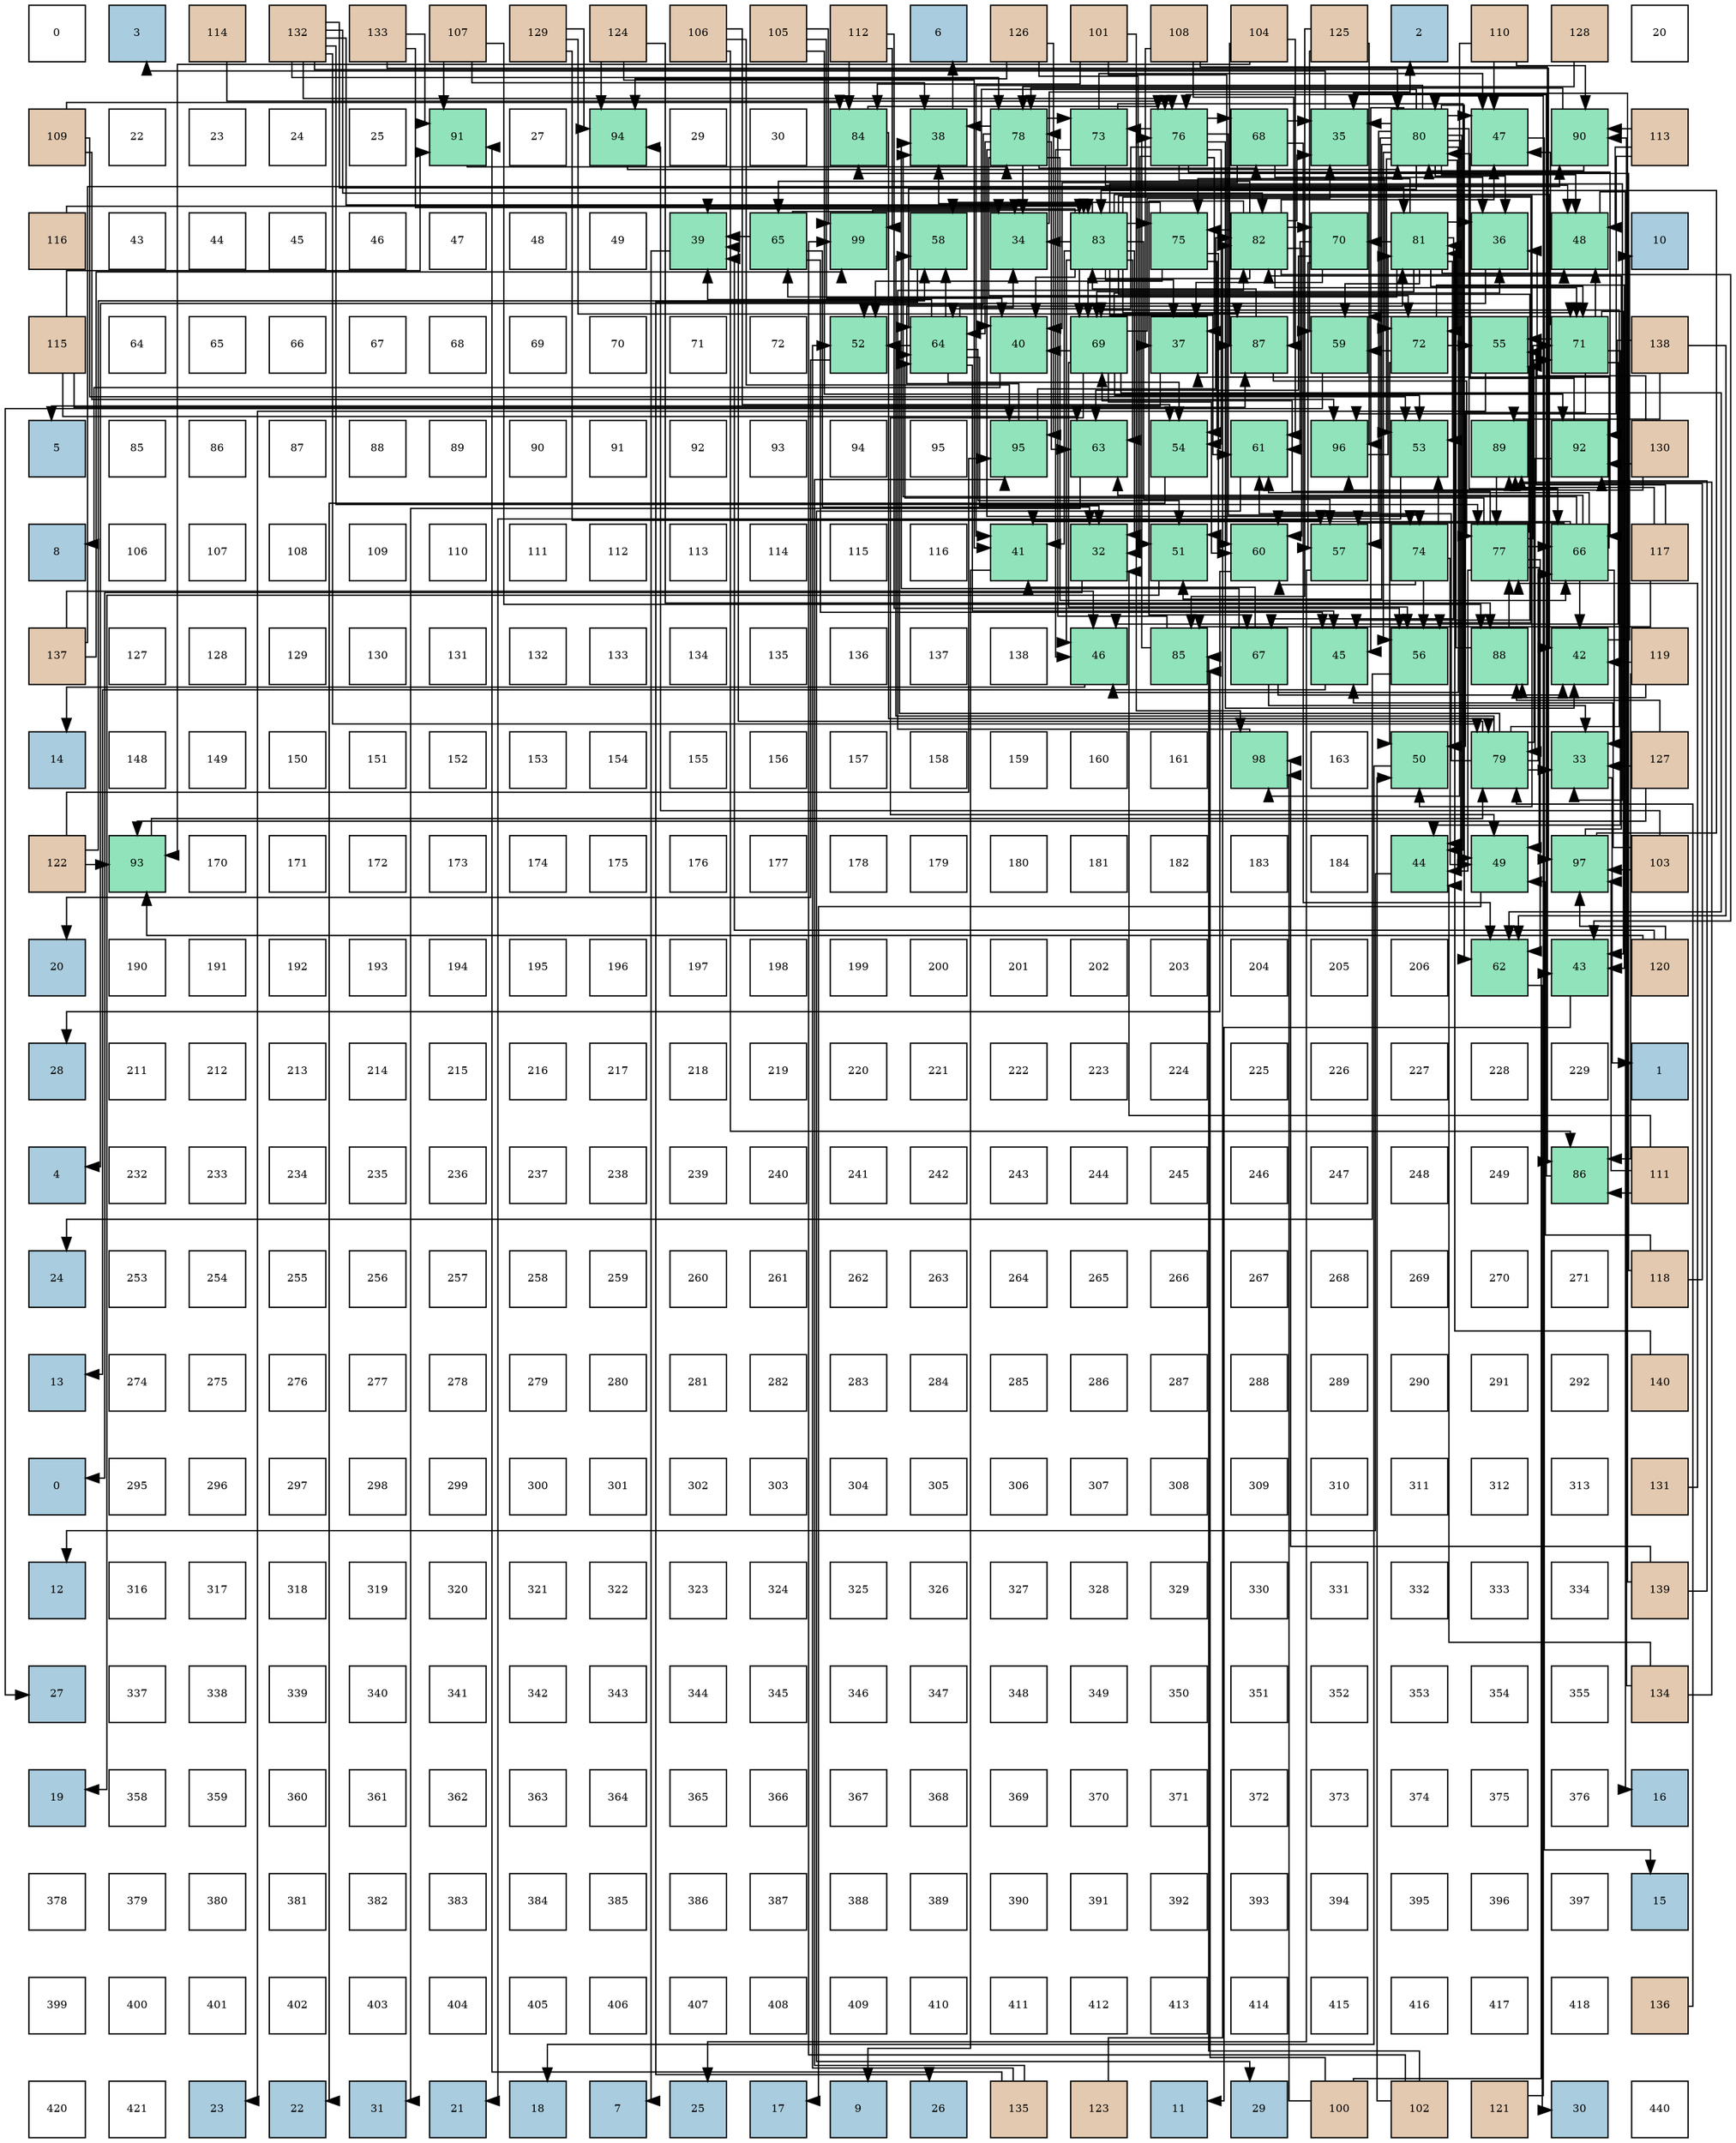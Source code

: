 digraph layout{
 rankdir=TB;
 splines=ortho;
 node [style=filled shape=square fixedsize=true width=0.6];
0[label="0", fontsize=8, fillcolor="#ffffff"];
1[label="3", fontsize=8, fillcolor="#a9ccde"];
2[label="114", fontsize=8, fillcolor="#e3c9af"];
3[label="132", fontsize=8, fillcolor="#e3c9af"];
4[label="133", fontsize=8, fillcolor="#e3c9af"];
5[label="107", fontsize=8, fillcolor="#e3c9af"];
6[label="129", fontsize=8, fillcolor="#e3c9af"];
7[label="124", fontsize=8, fillcolor="#e3c9af"];
8[label="106", fontsize=8, fillcolor="#e3c9af"];
9[label="105", fontsize=8, fillcolor="#e3c9af"];
10[label="112", fontsize=8, fillcolor="#e3c9af"];
11[label="6", fontsize=8, fillcolor="#a9ccde"];
12[label="126", fontsize=8, fillcolor="#e3c9af"];
13[label="101", fontsize=8, fillcolor="#e3c9af"];
14[label="108", fontsize=8, fillcolor="#e3c9af"];
15[label="104", fontsize=8, fillcolor="#e3c9af"];
16[label="125", fontsize=8, fillcolor="#e3c9af"];
17[label="2", fontsize=8, fillcolor="#a9ccde"];
18[label="110", fontsize=8, fillcolor="#e3c9af"];
19[label="128", fontsize=8, fillcolor="#e3c9af"];
20[label="20", fontsize=8, fillcolor="#ffffff"];
21[label="109", fontsize=8, fillcolor="#e3c9af"];
22[label="22", fontsize=8, fillcolor="#ffffff"];
23[label="23", fontsize=8, fillcolor="#ffffff"];
24[label="24", fontsize=8, fillcolor="#ffffff"];
25[label="25", fontsize=8, fillcolor="#ffffff"];
26[label="91", fontsize=8, fillcolor="#91e3bb"];
27[label="27", fontsize=8, fillcolor="#ffffff"];
28[label="94", fontsize=8, fillcolor="#91e3bb"];
29[label="29", fontsize=8, fillcolor="#ffffff"];
30[label="30", fontsize=8, fillcolor="#ffffff"];
31[label="84", fontsize=8, fillcolor="#91e3bb"];
32[label="38", fontsize=8, fillcolor="#91e3bb"];
33[label="78", fontsize=8, fillcolor="#91e3bb"];
34[label="73", fontsize=8, fillcolor="#91e3bb"];
35[label="76", fontsize=8, fillcolor="#91e3bb"];
36[label="68", fontsize=8, fillcolor="#91e3bb"];
37[label="35", fontsize=8, fillcolor="#91e3bb"];
38[label="80", fontsize=8, fillcolor="#91e3bb"];
39[label="47", fontsize=8, fillcolor="#91e3bb"];
40[label="90", fontsize=8, fillcolor="#91e3bb"];
41[label="113", fontsize=8, fillcolor="#e3c9af"];
42[label="116", fontsize=8, fillcolor="#e3c9af"];
43[label="43", fontsize=8, fillcolor="#ffffff"];
44[label="44", fontsize=8, fillcolor="#ffffff"];
45[label="45", fontsize=8, fillcolor="#ffffff"];
46[label="46", fontsize=8, fillcolor="#ffffff"];
47[label="47", fontsize=8, fillcolor="#ffffff"];
48[label="48", fontsize=8, fillcolor="#ffffff"];
49[label="49", fontsize=8, fillcolor="#ffffff"];
50[label="39", fontsize=8, fillcolor="#91e3bb"];
51[label="65", fontsize=8, fillcolor="#91e3bb"];
52[label="99", fontsize=8, fillcolor="#91e3bb"];
53[label="58", fontsize=8, fillcolor="#91e3bb"];
54[label="34", fontsize=8, fillcolor="#91e3bb"];
55[label="83", fontsize=8, fillcolor="#91e3bb"];
56[label="75", fontsize=8, fillcolor="#91e3bb"];
57[label="82", fontsize=8, fillcolor="#91e3bb"];
58[label="70", fontsize=8, fillcolor="#91e3bb"];
59[label="81", fontsize=8, fillcolor="#91e3bb"];
60[label="36", fontsize=8, fillcolor="#91e3bb"];
61[label="48", fontsize=8, fillcolor="#91e3bb"];
62[label="10", fontsize=8, fillcolor="#a9ccde"];
63[label="115", fontsize=8, fillcolor="#e3c9af"];
64[label="64", fontsize=8, fillcolor="#ffffff"];
65[label="65", fontsize=8, fillcolor="#ffffff"];
66[label="66", fontsize=8, fillcolor="#ffffff"];
67[label="67", fontsize=8, fillcolor="#ffffff"];
68[label="68", fontsize=8, fillcolor="#ffffff"];
69[label="69", fontsize=8, fillcolor="#ffffff"];
70[label="70", fontsize=8, fillcolor="#ffffff"];
71[label="71", fontsize=8, fillcolor="#ffffff"];
72[label="72", fontsize=8, fillcolor="#ffffff"];
73[label="52", fontsize=8, fillcolor="#91e3bb"];
74[label="64", fontsize=8, fillcolor="#91e3bb"];
75[label="40", fontsize=8, fillcolor="#91e3bb"];
76[label="69", fontsize=8, fillcolor="#91e3bb"];
77[label="37", fontsize=8, fillcolor="#91e3bb"];
78[label="87", fontsize=8, fillcolor="#91e3bb"];
79[label="59", fontsize=8, fillcolor="#91e3bb"];
80[label="72", fontsize=8, fillcolor="#91e3bb"];
81[label="55", fontsize=8, fillcolor="#91e3bb"];
82[label="71", fontsize=8, fillcolor="#91e3bb"];
83[label="138", fontsize=8, fillcolor="#e3c9af"];
84[label="5", fontsize=8, fillcolor="#a9ccde"];
85[label="85", fontsize=8, fillcolor="#ffffff"];
86[label="86", fontsize=8, fillcolor="#ffffff"];
87[label="87", fontsize=8, fillcolor="#ffffff"];
88[label="88", fontsize=8, fillcolor="#ffffff"];
89[label="89", fontsize=8, fillcolor="#ffffff"];
90[label="90", fontsize=8, fillcolor="#ffffff"];
91[label="91", fontsize=8, fillcolor="#ffffff"];
92[label="92", fontsize=8, fillcolor="#ffffff"];
93[label="93", fontsize=8, fillcolor="#ffffff"];
94[label="94", fontsize=8, fillcolor="#ffffff"];
95[label="95", fontsize=8, fillcolor="#ffffff"];
96[label="95", fontsize=8, fillcolor="#91e3bb"];
97[label="63", fontsize=8, fillcolor="#91e3bb"];
98[label="54", fontsize=8, fillcolor="#91e3bb"];
99[label="61", fontsize=8, fillcolor="#91e3bb"];
100[label="96", fontsize=8, fillcolor="#91e3bb"];
101[label="53", fontsize=8, fillcolor="#91e3bb"];
102[label="89", fontsize=8, fillcolor="#91e3bb"];
103[label="92", fontsize=8, fillcolor="#91e3bb"];
104[label="130", fontsize=8, fillcolor="#e3c9af"];
105[label="8", fontsize=8, fillcolor="#a9ccde"];
106[label="106", fontsize=8, fillcolor="#ffffff"];
107[label="107", fontsize=8, fillcolor="#ffffff"];
108[label="108", fontsize=8, fillcolor="#ffffff"];
109[label="109", fontsize=8, fillcolor="#ffffff"];
110[label="110", fontsize=8, fillcolor="#ffffff"];
111[label="111", fontsize=8, fillcolor="#ffffff"];
112[label="112", fontsize=8, fillcolor="#ffffff"];
113[label="113", fontsize=8, fillcolor="#ffffff"];
114[label="114", fontsize=8, fillcolor="#ffffff"];
115[label="115", fontsize=8, fillcolor="#ffffff"];
116[label="116", fontsize=8, fillcolor="#ffffff"];
117[label="41", fontsize=8, fillcolor="#91e3bb"];
118[label="32", fontsize=8, fillcolor="#91e3bb"];
119[label="51", fontsize=8, fillcolor="#91e3bb"];
120[label="60", fontsize=8, fillcolor="#91e3bb"];
121[label="57", fontsize=8, fillcolor="#91e3bb"];
122[label="74", fontsize=8, fillcolor="#91e3bb"];
123[label="77", fontsize=8, fillcolor="#91e3bb"];
124[label="66", fontsize=8, fillcolor="#91e3bb"];
125[label="117", fontsize=8, fillcolor="#e3c9af"];
126[label="137", fontsize=8, fillcolor="#e3c9af"];
127[label="127", fontsize=8, fillcolor="#ffffff"];
128[label="128", fontsize=8, fillcolor="#ffffff"];
129[label="129", fontsize=8, fillcolor="#ffffff"];
130[label="130", fontsize=8, fillcolor="#ffffff"];
131[label="131", fontsize=8, fillcolor="#ffffff"];
132[label="132", fontsize=8, fillcolor="#ffffff"];
133[label="133", fontsize=8, fillcolor="#ffffff"];
134[label="134", fontsize=8, fillcolor="#ffffff"];
135[label="135", fontsize=8, fillcolor="#ffffff"];
136[label="136", fontsize=8, fillcolor="#ffffff"];
137[label="137", fontsize=8, fillcolor="#ffffff"];
138[label="138", fontsize=8, fillcolor="#ffffff"];
139[label="46", fontsize=8, fillcolor="#91e3bb"];
140[label="85", fontsize=8, fillcolor="#91e3bb"];
141[label="67", fontsize=8, fillcolor="#91e3bb"];
142[label="45", fontsize=8, fillcolor="#91e3bb"];
143[label="56", fontsize=8, fillcolor="#91e3bb"];
144[label="88", fontsize=8, fillcolor="#91e3bb"];
145[label="42", fontsize=8, fillcolor="#91e3bb"];
146[label="119", fontsize=8, fillcolor="#e3c9af"];
147[label="14", fontsize=8, fillcolor="#a9ccde"];
148[label="148", fontsize=8, fillcolor="#ffffff"];
149[label="149", fontsize=8, fillcolor="#ffffff"];
150[label="150", fontsize=8, fillcolor="#ffffff"];
151[label="151", fontsize=8, fillcolor="#ffffff"];
152[label="152", fontsize=8, fillcolor="#ffffff"];
153[label="153", fontsize=8, fillcolor="#ffffff"];
154[label="154", fontsize=8, fillcolor="#ffffff"];
155[label="155", fontsize=8, fillcolor="#ffffff"];
156[label="156", fontsize=8, fillcolor="#ffffff"];
157[label="157", fontsize=8, fillcolor="#ffffff"];
158[label="158", fontsize=8, fillcolor="#ffffff"];
159[label="159", fontsize=8, fillcolor="#ffffff"];
160[label="160", fontsize=8, fillcolor="#ffffff"];
161[label="161", fontsize=8, fillcolor="#ffffff"];
162[label="98", fontsize=8, fillcolor="#91e3bb"];
163[label="163", fontsize=8, fillcolor="#ffffff"];
164[label="50", fontsize=8, fillcolor="#91e3bb"];
165[label="79", fontsize=8, fillcolor="#91e3bb"];
166[label="33", fontsize=8, fillcolor="#91e3bb"];
167[label="127", fontsize=8, fillcolor="#e3c9af"];
168[label="122", fontsize=8, fillcolor="#e3c9af"];
169[label="93", fontsize=8, fillcolor="#91e3bb"];
170[label="170", fontsize=8, fillcolor="#ffffff"];
171[label="171", fontsize=8, fillcolor="#ffffff"];
172[label="172", fontsize=8, fillcolor="#ffffff"];
173[label="173", fontsize=8, fillcolor="#ffffff"];
174[label="174", fontsize=8, fillcolor="#ffffff"];
175[label="175", fontsize=8, fillcolor="#ffffff"];
176[label="176", fontsize=8, fillcolor="#ffffff"];
177[label="177", fontsize=8, fillcolor="#ffffff"];
178[label="178", fontsize=8, fillcolor="#ffffff"];
179[label="179", fontsize=8, fillcolor="#ffffff"];
180[label="180", fontsize=8, fillcolor="#ffffff"];
181[label="181", fontsize=8, fillcolor="#ffffff"];
182[label="182", fontsize=8, fillcolor="#ffffff"];
183[label="183", fontsize=8, fillcolor="#ffffff"];
184[label="184", fontsize=8, fillcolor="#ffffff"];
185[label="44", fontsize=8, fillcolor="#91e3bb"];
186[label="49", fontsize=8, fillcolor="#91e3bb"];
187[label="97", fontsize=8, fillcolor="#91e3bb"];
188[label="103", fontsize=8, fillcolor="#e3c9af"];
189[label="20", fontsize=8, fillcolor="#a9ccde"];
190[label="190", fontsize=8, fillcolor="#ffffff"];
191[label="191", fontsize=8, fillcolor="#ffffff"];
192[label="192", fontsize=8, fillcolor="#ffffff"];
193[label="193", fontsize=8, fillcolor="#ffffff"];
194[label="194", fontsize=8, fillcolor="#ffffff"];
195[label="195", fontsize=8, fillcolor="#ffffff"];
196[label="196", fontsize=8, fillcolor="#ffffff"];
197[label="197", fontsize=8, fillcolor="#ffffff"];
198[label="198", fontsize=8, fillcolor="#ffffff"];
199[label="199", fontsize=8, fillcolor="#ffffff"];
200[label="200", fontsize=8, fillcolor="#ffffff"];
201[label="201", fontsize=8, fillcolor="#ffffff"];
202[label="202", fontsize=8, fillcolor="#ffffff"];
203[label="203", fontsize=8, fillcolor="#ffffff"];
204[label="204", fontsize=8, fillcolor="#ffffff"];
205[label="205", fontsize=8, fillcolor="#ffffff"];
206[label="206", fontsize=8, fillcolor="#ffffff"];
207[label="62", fontsize=8, fillcolor="#91e3bb"];
208[label="43", fontsize=8, fillcolor="#91e3bb"];
209[label="120", fontsize=8, fillcolor="#e3c9af"];
210[label="28", fontsize=8, fillcolor="#a9ccde"];
211[label="211", fontsize=8, fillcolor="#ffffff"];
212[label="212", fontsize=8, fillcolor="#ffffff"];
213[label="213", fontsize=8, fillcolor="#ffffff"];
214[label="214", fontsize=8, fillcolor="#ffffff"];
215[label="215", fontsize=8, fillcolor="#ffffff"];
216[label="216", fontsize=8, fillcolor="#ffffff"];
217[label="217", fontsize=8, fillcolor="#ffffff"];
218[label="218", fontsize=8, fillcolor="#ffffff"];
219[label="219", fontsize=8, fillcolor="#ffffff"];
220[label="220", fontsize=8, fillcolor="#ffffff"];
221[label="221", fontsize=8, fillcolor="#ffffff"];
222[label="222", fontsize=8, fillcolor="#ffffff"];
223[label="223", fontsize=8, fillcolor="#ffffff"];
224[label="224", fontsize=8, fillcolor="#ffffff"];
225[label="225", fontsize=8, fillcolor="#ffffff"];
226[label="226", fontsize=8, fillcolor="#ffffff"];
227[label="227", fontsize=8, fillcolor="#ffffff"];
228[label="228", fontsize=8, fillcolor="#ffffff"];
229[label="229", fontsize=8, fillcolor="#ffffff"];
230[label="1", fontsize=8, fillcolor="#a9ccde"];
231[label="4", fontsize=8, fillcolor="#a9ccde"];
232[label="232", fontsize=8, fillcolor="#ffffff"];
233[label="233", fontsize=8, fillcolor="#ffffff"];
234[label="234", fontsize=8, fillcolor="#ffffff"];
235[label="235", fontsize=8, fillcolor="#ffffff"];
236[label="236", fontsize=8, fillcolor="#ffffff"];
237[label="237", fontsize=8, fillcolor="#ffffff"];
238[label="238", fontsize=8, fillcolor="#ffffff"];
239[label="239", fontsize=8, fillcolor="#ffffff"];
240[label="240", fontsize=8, fillcolor="#ffffff"];
241[label="241", fontsize=8, fillcolor="#ffffff"];
242[label="242", fontsize=8, fillcolor="#ffffff"];
243[label="243", fontsize=8, fillcolor="#ffffff"];
244[label="244", fontsize=8, fillcolor="#ffffff"];
245[label="245", fontsize=8, fillcolor="#ffffff"];
246[label="246", fontsize=8, fillcolor="#ffffff"];
247[label="247", fontsize=8, fillcolor="#ffffff"];
248[label="248", fontsize=8, fillcolor="#ffffff"];
249[label="249", fontsize=8, fillcolor="#ffffff"];
250[label="86", fontsize=8, fillcolor="#91e3bb"];
251[label="111", fontsize=8, fillcolor="#e3c9af"];
252[label="24", fontsize=8, fillcolor="#a9ccde"];
253[label="253", fontsize=8, fillcolor="#ffffff"];
254[label="254", fontsize=8, fillcolor="#ffffff"];
255[label="255", fontsize=8, fillcolor="#ffffff"];
256[label="256", fontsize=8, fillcolor="#ffffff"];
257[label="257", fontsize=8, fillcolor="#ffffff"];
258[label="258", fontsize=8, fillcolor="#ffffff"];
259[label="259", fontsize=8, fillcolor="#ffffff"];
260[label="260", fontsize=8, fillcolor="#ffffff"];
261[label="261", fontsize=8, fillcolor="#ffffff"];
262[label="262", fontsize=8, fillcolor="#ffffff"];
263[label="263", fontsize=8, fillcolor="#ffffff"];
264[label="264", fontsize=8, fillcolor="#ffffff"];
265[label="265", fontsize=8, fillcolor="#ffffff"];
266[label="266", fontsize=8, fillcolor="#ffffff"];
267[label="267", fontsize=8, fillcolor="#ffffff"];
268[label="268", fontsize=8, fillcolor="#ffffff"];
269[label="269", fontsize=8, fillcolor="#ffffff"];
270[label="270", fontsize=8, fillcolor="#ffffff"];
271[label="271", fontsize=8, fillcolor="#ffffff"];
272[label="118", fontsize=8, fillcolor="#e3c9af"];
273[label="13", fontsize=8, fillcolor="#a9ccde"];
274[label="274", fontsize=8, fillcolor="#ffffff"];
275[label="275", fontsize=8, fillcolor="#ffffff"];
276[label="276", fontsize=8, fillcolor="#ffffff"];
277[label="277", fontsize=8, fillcolor="#ffffff"];
278[label="278", fontsize=8, fillcolor="#ffffff"];
279[label="279", fontsize=8, fillcolor="#ffffff"];
280[label="280", fontsize=8, fillcolor="#ffffff"];
281[label="281", fontsize=8, fillcolor="#ffffff"];
282[label="282", fontsize=8, fillcolor="#ffffff"];
283[label="283", fontsize=8, fillcolor="#ffffff"];
284[label="284", fontsize=8, fillcolor="#ffffff"];
285[label="285", fontsize=8, fillcolor="#ffffff"];
286[label="286", fontsize=8, fillcolor="#ffffff"];
287[label="287", fontsize=8, fillcolor="#ffffff"];
288[label="288", fontsize=8, fillcolor="#ffffff"];
289[label="289", fontsize=8, fillcolor="#ffffff"];
290[label="290", fontsize=8, fillcolor="#ffffff"];
291[label="291", fontsize=8, fillcolor="#ffffff"];
292[label="292", fontsize=8, fillcolor="#ffffff"];
293[label="140", fontsize=8, fillcolor="#e3c9af"];
294[label="0", fontsize=8, fillcolor="#a9ccde"];
295[label="295", fontsize=8, fillcolor="#ffffff"];
296[label="296", fontsize=8, fillcolor="#ffffff"];
297[label="297", fontsize=8, fillcolor="#ffffff"];
298[label="298", fontsize=8, fillcolor="#ffffff"];
299[label="299", fontsize=8, fillcolor="#ffffff"];
300[label="300", fontsize=8, fillcolor="#ffffff"];
301[label="301", fontsize=8, fillcolor="#ffffff"];
302[label="302", fontsize=8, fillcolor="#ffffff"];
303[label="303", fontsize=8, fillcolor="#ffffff"];
304[label="304", fontsize=8, fillcolor="#ffffff"];
305[label="305", fontsize=8, fillcolor="#ffffff"];
306[label="306", fontsize=8, fillcolor="#ffffff"];
307[label="307", fontsize=8, fillcolor="#ffffff"];
308[label="308", fontsize=8, fillcolor="#ffffff"];
309[label="309", fontsize=8, fillcolor="#ffffff"];
310[label="310", fontsize=8, fillcolor="#ffffff"];
311[label="311", fontsize=8, fillcolor="#ffffff"];
312[label="312", fontsize=8, fillcolor="#ffffff"];
313[label="313", fontsize=8, fillcolor="#ffffff"];
314[label="131", fontsize=8, fillcolor="#e3c9af"];
315[label="12", fontsize=8, fillcolor="#a9ccde"];
316[label="316", fontsize=8, fillcolor="#ffffff"];
317[label="317", fontsize=8, fillcolor="#ffffff"];
318[label="318", fontsize=8, fillcolor="#ffffff"];
319[label="319", fontsize=8, fillcolor="#ffffff"];
320[label="320", fontsize=8, fillcolor="#ffffff"];
321[label="321", fontsize=8, fillcolor="#ffffff"];
322[label="322", fontsize=8, fillcolor="#ffffff"];
323[label="323", fontsize=8, fillcolor="#ffffff"];
324[label="324", fontsize=8, fillcolor="#ffffff"];
325[label="325", fontsize=8, fillcolor="#ffffff"];
326[label="326", fontsize=8, fillcolor="#ffffff"];
327[label="327", fontsize=8, fillcolor="#ffffff"];
328[label="328", fontsize=8, fillcolor="#ffffff"];
329[label="329", fontsize=8, fillcolor="#ffffff"];
330[label="330", fontsize=8, fillcolor="#ffffff"];
331[label="331", fontsize=8, fillcolor="#ffffff"];
332[label="332", fontsize=8, fillcolor="#ffffff"];
333[label="333", fontsize=8, fillcolor="#ffffff"];
334[label="334", fontsize=8, fillcolor="#ffffff"];
335[label="139", fontsize=8, fillcolor="#e3c9af"];
336[label="27", fontsize=8, fillcolor="#a9ccde"];
337[label="337", fontsize=8, fillcolor="#ffffff"];
338[label="338", fontsize=8, fillcolor="#ffffff"];
339[label="339", fontsize=8, fillcolor="#ffffff"];
340[label="340", fontsize=8, fillcolor="#ffffff"];
341[label="341", fontsize=8, fillcolor="#ffffff"];
342[label="342", fontsize=8, fillcolor="#ffffff"];
343[label="343", fontsize=8, fillcolor="#ffffff"];
344[label="344", fontsize=8, fillcolor="#ffffff"];
345[label="345", fontsize=8, fillcolor="#ffffff"];
346[label="346", fontsize=8, fillcolor="#ffffff"];
347[label="347", fontsize=8, fillcolor="#ffffff"];
348[label="348", fontsize=8, fillcolor="#ffffff"];
349[label="349", fontsize=8, fillcolor="#ffffff"];
350[label="350", fontsize=8, fillcolor="#ffffff"];
351[label="351", fontsize=8, fillcolor="#ffffff"];
352[label="352", fontsize=8, fillcolor="#ffffff"];
353[label="353", fontsize=8, fillcolor="#ffffff"];
354[label="354", fontsize=8, fillcolor="#ffffff"];
355[label="355", fontsize=8, fillcolor="#ffffff"];
356[label="134", fontsize=8, fillcolor="#e3c9af"];
357[label="19", fontsize=8, fillcolor="#a9ccde"];
358[label="358", fontsize=8, fillcolor="#ffffff"];
359[label="359", fontsize=8, fillcolor="#ffffff"];
360[label="360", fontsize=8, fillcolor="#ffffff"];
361[label="361", fontsize=8, fillcolor="#ffffff"];
362[label="362", fontsize=8, fillcolor="#ffffff"];
363[label="363", fontsize=8, fillcolor="#ffffff"];
364[label="364", fontsize=8, fillcolor="#ffffff"];
365[label="365", fontsize=8, fillcolor="#ffffff"];
366[label="366", fontsize=8, fillcolor="#ffffff"];
367[label="367", fontsize=8, fillcolor="#ffffff"];
368[label="368", fontsize=8, fillcolor="#ffffff"];
369[label="369", fontsize=8, fillcolor="#ffffff"];
370[label="370", fontsize=8, fillcolor="#ffffff"];
371[label="371", fontsize=8, fillcolor="#ffffff"];
372[label="372", fontsize=8, fillcolor="#ffffff"];
373[label="373", fontsize=8, fillcolor="#ffffff"];
374[label="374", fontsize=8, fillcolor="#ffffff"];
375[label="375", fontsize=8, fillcolor="#ffffff"];
376[label="376", fontsize=8, fillcolor="#ffffff"];
377[label="16", fontsize=8, fillcolor="#a9ccde"];
378[label="378", fontsize=8, fillcolor="#ffffff"];
379[label="379", fontsize=8, fillcolor="#ffffff"];
380[label="380", fontsize=8, fillcolor="#ffffff"];
381[label="381", fontsize=8, fillcolor="#ffffff"];
382[label="382", fontsize=8, fillcolor="#ffffff"];
383[label="383", fontsize=8, fillcolor="#ffffff"];
384[label="384", fontsize=8, fillcolor="#ffffff"];
385[label="385", fontsize=8, fillcolor="#ffffff"];
386[label="386", fontsize=8, fillcolor="#ffffff"];
387[label="387", fontsize=8, fillcolor="#ffffff"];
388[label="388", fontsize=8, fillcolor="#ffffff"];
389[label="389", fontsize=8, fillcolor="#ffffff"];
390[label="390", fontsize=8, fillcolor="#ffffff"];
391[label="391", fontsize=8, fillcolor="#ffffff"];
392[label="392", fontsize=8, fillcolor="#ffffff"];
393[label="393", fontsize=8, fillcolor="#ffffff"];
394[label="394", fontsize=8, fillcolor="#ffffff"];
395[label="395", fontsize=8, fillcolor="#ffffff"];
396[label="396", fontsize=8, fillcolor="#ffffff"];
397[label="397", fontsize=8, fillcolor="#ffffff"];
398[label="15", fontsize=8, fillcolor="#a9ccde"];
399[label="399", fontsize=8, fillcolor="#ffffff"];
400[label="400", fontsize=8, fillcolor="#ffffff"];
401[label="401", fontsize=8, fillcolor="#ffffff"];
402[label="402", fontsize=8, fillcolor="#ffffff"];
403[label="403", fontsize=8, fillcolor="#ffffff"];
404[label="404", fontsize=8, fillcolor="#ffffff"];
405[label="405", fontsize=8, fillcolor="#ffffff"];
406[label="406", fontsize=8, fillcolor="#ffffff"];
407[label="407", fontsize=8, fillcolor="#ffffff"];
408[label="408", fontsize=8, fillcolor="#ffffff"];
409[label="409", fontsize=8, fillcolor="#ffffff"];
410[label="410", fontsize=8, fillcolor="#ffffff"];
411[label="411", fontsize=8, fillcolor="#ffffff"];
412[label="412", fontsize=8, fillcolor="#ffffff"];
413[label="413", fontsize=8, fillcolor="#ffffff"];
414[label="414", fontsize=8, fillcolor="#ffffff"];
415[label="415", fontsize=8, fillcolor="#ffffff"];
416[label="416", fontsize=8, fillcolor="#ffffff"];
417[label="417", fontsize=8, fillcolor="#ffffff"];
418[label="418", fontsize=8, fillcolor="#ffffff"];
419[label="136", fontsize=8, fillcolor="#e3c9af"];
420[label="420", fontsize=8, fillcolor="#ffffff"];
421[label="421", fontsize=8, fillcolor="#ffffff"];
422[label="23", fontsize=8, fillcolor="#a9ccde"];
423[label="22", fontsize=8, fillcolor="#a9ccde"];
424[label="31", fontsize=8, fillcolor="#a9ccde"];
425[label="21", fontsize=8, fillcolor="#a9ccde"];
426[label="18", fontsize=8, fillcolor="#a9ccde"];
427[label="7", fontsize=8, fillcolor="#a9ccde"];
428[label="25", fontsize=8, fillcolor="#a9ccde"];
429[label="17", fontsize=8, fillcolor="#a9ccde"];
430[label="9", fontsize=8, fillcolor="#a9ccde"];
431[label="26", fontsize=8, fillcolor="#a9ccde"];
432[label="135", fontsize=8, fillcolor="#e3c9af"];
433[label="123", fontsize=8, fillcolor="#e3c9af"];
434[label="11", fontsize=8, fillcolor="#a9ccde"];
435[label="29", fontsize=8, fillcolor="#a9ccde"];
436[label="100", fontsize=8, fillcolor="#e3c9af"];
437[label="102", fontsize=8, fillcolor="#e3c9af"];
438[label="121", fontsize=8, fillcolor="#e3c9af"];
439[label="30", fontsize=8, fillcolor="#a9ccde"];
440[label="440", fontsize=8, fillcolor="#ffffff"];
edge [constraint=false, style=vis];118 -> 294;
166 -> 230;
54 -> 17;
37 -> 1;
60 -> 231;
77 -> 84;
32 -> 11;
50 -> 427;
75 -> 105;
117 -> 430;
145 -> 62;
208 -> 434;
185 -> 315;
142 -> 273;
139 -> 147;
39 -> 398;
61 -> 377;
186 -> 429;
164 -> 426;
119 -> 357;
73 -> 189;
101 -> 425;
98 -> 423;
81 -> 422;
143 -> 252;
121 -> 428;
53 -> 431;
79 -> 336;
120 -> 210;
99 -> 435;
207 -> 439;
97 -> 424;
74 -> 118;
74 -> 54;
74 -> 50;
74 -> 142;
74 -> 119;
74 -> 73;
74 -> 98;
74 -> 53;
51 -> 118;
51 -> 54;
51 -> 50;
51 -> 142;
124 -> 166;
124 -> 77;
124 -> 32;
124 -> 117;
124 -> 145;
124 -> 121;
124 -> 99;
124 -> 97;
141 -> 166;
141 -> 32;
141 -> 117;
141 -> 145;
36 -> 37;
36 -> 60;
36 -> 75;
36 -> 207;
76 -> 37;
76 -> 60;
76 -> 75;
76 -> 186;
76 -> 101;
76 -> 143;
76 -> 120;
76 -> 207;
58 -> 77;
58 -> 121;
58 -> 99;
58 -> 97;
82 -> 208;
82 -> 185;
82 -> 139;
82 -> 39;
82 -> 61;
82 -> 164;
82 -> 81;
82 -> 79;
80 -> 208;
80 -> 164;
80 -> 81;
80 -> 79;
34 -> 185;
34 -> 139;
34 -> 39;
34 -> 61;
122 -> 186;
122 -> 101;
122 -> 143;
122 -> 120;
56 -> 119;
56 -> 73;
56 -> 98;
56 -> 53;
35 -> 118;
35 -> 77;
35 -> 145;
35 -> 98;
35 -> 74;
35 -> 124;
35 -> 36;
35 -> 80;
35 -> 34;
35 -> 122;
123 -> 185;
123 -> 186;
123 -> 81;
123 -> 207;
123 -> 74;
123 -> 124;
123 -> 76;
123 -> 82;
33 -> 54;
33 -> 32;
33 -> 73;
33 -> 97;
33 -> 74;
33 -> 124;
33 -> 36;
33 -> 80;
33 -> 34;
33 -> 122;
165 -> 166;
165 -> 50;
165 -> 53;
165 -> 99;
165 -> 74;
165 -> 124;
165 -> 76;
165 -> 82;
38 -> 37;
38 -> 60;
38 -> 75;
38 -> 117;
38 -> 185;
38 -> 142;
38 -> 139;
38 -> 39;
38 -> 61;
38 -> 186;
38 -> 119;
38 -> 101;
38 -> 143;
38 -> 121;
38 -> 120;
38 -> 207;
38 -> 74;
38 -> 124;
38 -> 80;
59 -> 60;
59 -> 61;
59 -> 101;
59 -> 79;
59 -> 51;
59 -> 141;
59 -> 76;
59 -> 58;
59 -> 82;
59 -> 56;
57 -> 37;
57 -> 208;
57 -> 39;
57 -> 120;
57 -> 51;
57 -> 141;
57 -> 76;
57 -> 58;
57 -> 82;
57 -> 56;
55 -> 118;
55 -> 166;
55 -> 54;
55 -> 77;
55 -> 32;
55 -> 50;
55 -> 75;
55 -> 117;
55 -> 145;
55 -> 142;
55 -> 139;
55 -> 164;
55 -> 143;
55 -> 121;
55 -> 99;
55 -> 97;
55 -> 76;
55 -> 82;
55 -> 56;
31 -> 35;
31 -> 165;
140 -> 35;
140 -> 33;
250 -> 35;
78 -> 123;
78 -> 55;
144 -> 123;
144 -> 59;
102 -> 123;
40 -> 33;
40 -> 38;
26 -> 33;
103 -> 165;
103 -> 38;
169 -> 165;
28 -> 38;
96 -> 59;
96 -> 57;
100 -> 59;
187 -> 57;
187 -> 55;
162 -> 57;
52 -> 55;
436 -> 208;
436 -> 140;
436 -> 162;
13 -> 120;
13 -> 31;
13 -> 162;
437 -> 164;
437 -> 140;
437 -> 52;
188 -> 142;
188 -> 28;
188 -> 187;
15 -> 99;
15 -> 78;
15 -> 169;
9 -> 75;
9 -> 103;
9 -> 52;
8 -> 98;
8 -> 250;
8 -> 96;
5 -> 32;
5 -> 144;
5 -> 26;
14 -> 77;
14 -> 250;
14 -> 78;
21 -> 101;
21 -> 31;
21 -> 100;
18 -> 39;
18 -> 40;
18 -> 162;
251 -> 118;
251 -> 250;
251 -> 187;
10 -> 143;
10 -> 31;
10 -> 52;
41 -> 61;
41 -> 40;
41 -> 100;
2 -> 35;
63 -> 97;
63 -> 78;
63 -> 26;
42 -> 55;
125 -> 81;
125 -> 140;
125 -> 102;
272 -> 186;
272 -> 31;
272 -> 102;
146 -> 145;
146 -> 250;
146 -> 144;
209 -> 50;
209 -> 169;
209 -> 187;
438 -> 38;
168 -> 53;
168 -> 169;
168 -> 96;
433 -> 57;
7 -> 117;
7 -> 144;
7 -> 28;
16 -> 79;
16 -> 140;
16 -> 100;
12 -> 119;
12 -> 28;
12 -> 96;
167 -> 166;
167 -> 144;
167 -> 169;
19 -> 33;
6 -> 121;
6 -> 78;
6 -> 28;
104 -> 60;
104 -> 103;
104 -> 100;
314 -> 123;
3 -> 35;
3 -> 123;
3 -> 33;
3 -> 165;
3 -> 38;
3 -> 59;
3 -> 57;
3 -> 55;
4 -> 54;
4 -> 26;
4 -> 187;
356 -> 185;
356 -> 102;
356 -> 40;
432 -> 73;
432 -> 26;
432 -> 96;
419 -> 165;
126 -> 139;
126 -> 40;
126 -> 52;
83 -> 207;
83 -> 102;
83 -> 103;
335 -> 37;
335 -> 103;
335 -> 162;
293 -> 59;
edge [constraint=true, style=invis];
0 -> 21 -> 42 -> 63 -> 84 -> 105 -> 126 -> 147 -> 168 -> 189 -> 210 -> 231 -> 252 -> 273 -> 294 -> 315 -> 336 -> 357 -> 378 -> 399 -> 420;
1 -> 22 -> 43 -> 64 -> 85 -> 106 -> 127 -> 148 -> 169 -> 190 -> 211 -> 232 -> 253 -> 274 -> 295 -> 316 -> 337 -> 358 -> 379 -> 400 -> 421;
2 -> 23 -> 44 -> 65 -> 86 -> 107 -> 128 -> 149 -> 170 -> 191 -> 212 -> 233 -> 254 -> 275 -> 296 -> 317 -> 338 -> 359 -> 380 -> 401 -> 422;
3 -> 24 -> 45 -> 66 -> 87 -> 108 -> 129 -> 150 -> 171 -> 192 -> 213 -> 234 -> 255 -> 276 -> 297 -> 318 -> 339 -> 360 -> 381 -> 402 -> 423;
4 -> 25 -> 46 -> 67 -> 88 -> 109 -> 130 -> 151 -> 172 -> 193 -> 214 -> 235 -> 256 -> 277 -> 298 -> 319 -> 340 -> 361 -> 382 -> 403 -> 424;
5 -> 26 -> 47 -> 68 -> 89 -> 110 -> 131 -> 152 -> 173 -> 194 -> 215 -> 236 -> 257 -> 278 -> 299 -> 320 -> 341 -> 362 -> 383 -> 404 -> 425;
6 -> 27 -> 48 -> 69 -> 90 -> 111 -> 132 -> 153 -> 174 -> 195 -> 216 -> 237 -> 258 -> 279 -> 300 -> 321 -> 342 -> 363 -> 384 -> 405 -> 426;
7 -> 28 -> 49 -> 70 -> 91 -> 112 -> 133 -> 154 -> 175 -> 196 -> 217 -> 238 -> 259 -> 280 -> 301 -> 322 -> 343 -> 364 -> 385 -> 406 -> 427;
8 -> 29 -> 50 -> 71 -> 92 -> 113 -> 134 -> 155 -> 176 -> 197 -> 218 -> 239 -> 260 -> 281 -> 302 -> 323 -> 344 -> 365 -> 386 -> 407 -> 428;
9 -> 30 -> 51 -> 72 -> 93 -> 114 -> 135 -> 156 -> 177 -> 198 -> 219 -> 240 -> 261 -> 282 -> 303 -> 324 -> 345 -> 366 -> 387 -> 408 -> 429;
10 -> 31 -> 52 -> 73 -> 94 -> 115 -> 136 -> 157 -> 178 -> 199 -> 220 -> 241 -> 262 -> 283 -> 304 -> 325 -> 346 -> 367 -> 388 -> 409 -> 430;
11 -> 32 -> 53 -> 74 -> 95 -> 116 -> 137 -> 158 -> 179 -> 200 -> 221 -> 242 -> 263 -> 284 -> 305 -> 326 -> 347 -> 368 -> 389 -> 410 -> 431;
12 -> 33 -> 54 -> 75 -> 96 -> 117 -> 138 -> 159 -> 180 -> 201 -> 222 -> 243 -> 264 -> 285 -> 306 -> 327 -> 348 -> 369 -> 390 -> 411 -> 432;
13 -> 34 -> 55 -> 76 -> 97 -> 118 -> 139 -> 160 -> 181 -> 202 -> 223 -> 244 -> 265 -> 286 -> 307 -> 328 -> 349 -> 370 -> 391 -> 412 -> 433;
14 -> 35 -> 56 -> 77 -> 98 -> 119 -> 140 -> 161 -> 182 -> 203 -> 224 -> 245 -> 266 -> 287 -> 308 -> 329 -> 350 -> 371 -> 392 -> 413 -> 434;
15 -> 36 -> 57 -> 78 -> 99 -> 120 -> 141 -> 162 -> 183 -> 204 -> 225 -> 246 -> 267 -> 288 -> 309 -> 330 -> 351 -> 372 -> 393 -> 414 -> 435;
16 -> 37 -> 58 -> 79 -> 100 -> 121 -> 142 -> 163 -> 184 -> 205 -> 226 -> 247 -> 268 -> 289 -> 310 -> 331 -> 352 -> 373 -> 394 -> 415 -> 436;
17 -> 38 -> 59 -> 80 -> 101 -> 122 -> 143 -> 164 -> 185 -> 206 -> 227 -> 248 -> 269 -> 290 -> 311 -> 332 -> 353 -> 374 -> 395 -> 416 -> 437;
18 -> 39 -> 60 -> 81 -> 102 -> 123 -> 144 -> 165 -> 186 -> 207 -> 228 -> 249 -> 270 -> 291 -> 312 -> 333 -> 354 -> 375 -> 396 -> 417 -> 438;
19 -> 40 -> 61 -> 82 -> 103 -> 124 -> 145 -> 166 -> 187 -> 208 -> 229 -> 250 -> 271 -> 292 -> 313 -> 334 -> 355 -> 376 -> 397 -> 418 -> 439;
20 -> 41 -> 62 -> 83 -> 104 -> 125 -> 146 -> 167 -> 188 -> 209 -> 230 -> 251 -> 272 -> 293 -> 314 -> 335 -> 356 -> 377 -> 398 -> 419 -> 440;
rank = same {0 -> 1 -> 2 -> 3 -> 4 -> 5 -> 6 -> 7 -> 8 -> 9 -> 10 -> 11 -> 12 -> 13 -> 14 -> 15 -> 16 -> 17 -> 18 -> 19 -> 20};
rank = same {21 -> 22 -> 23 -> 24 -> 25 -> 26 -> 27 -> 28 -> 29 -> 30 -> 31 -> 32 -> 33 -> 34 -> 35 -> 36 -> 37 -> 38 -> 39 -> 40 -> 41};
rank = same {42 -> 43 -> 44 -> 45 -> 46 -> 47 -> 48 -> 49 -> 50 -> 51 -> 52 -> 53 -> 54 -> 55 -> 56 -> 57 -> 58 -> 59 -> 60 -> 61 -> 62};
rank = same {63 -> 64 -> 65 -> 66 -> 67 -> 68 -> 69 -> 70 -> 71 -> 72 -> 73 -> 74 -> 75 -> 76 -> 77 -> 78 -> 79 -> 80 -> 81 -> 82 -> 83};
rank = same {84 -> 85 -> 86 -> 87 -> 88 -> 89 -> 90 -> 91 -> 92 -> 93 -> 94 -> 95 -> 96 -> 97 -> 98 -> 99 -> 100 -> 101 -> 102 -> 103 -> 104};
rank = same {105 -> 106 -> 107 -> 108 -> 109 -> 110 -> 111 -> 112 -> 113 -> 114 -> 115 -> 116 -> 117 -> 118 -> 119 -> 120 -> 121 -> 122 -> 123 -> 124 -> 125};
rank = same {126 -> 127 -> 128 -> 129 -> 130 -> 131 -> 132 -> 133 -> 134 -> 135 -> 136 -> 137 -> 138 -> 139 -> 140 -> 141 -> 142 -> 143 -> 144 -> 145 -> 146};
rank = same {147 -> 148 -> 149 -> 150 -> 151 -> 152 -> 153 -> 154 -> 155 -> 156 -> 157 -> 158 -> 159 -> 160 -> 161 -> 162 -> 163 -> 164 -> 165 -> 166 -> 167};
rank = same {168 -> 169 -> 170 -> 171 -> 172 -> 173 -> 174 -> 175 -> 176 -> 177 -> 178 -> 179 -> 180 -> 181 -> 182 -> 183 -> 184 -> 185 -> 186 -> 187 -> 188};
rank = same {189 -> 190 -> 191 -> 192 -> 193 -> 194 -> 195 -> 196 -> 197 -> 198 -> 199 -> 200 -> 201 -> 202 -> 203 -> 204 -> 205 -> 206 -> 207 -> 208 -> 209};
rank = same {210 -> 211 -> 212 -> 213 -> 214 -> 215 -> 216 -> 217 -> 218 -> 219 -> 220 -> 221 -> 222 -> 223 -> 224 -> 225 -> 226 -> 227 -> 228 -> 229 -> 230};
rank = same {231 -> 232 -> 233 -> 234 -> 235 -> 236 -> 237 -> 238 -> 239 -> 240 -> 241 -> 242 -> 243 -> 244 -> 245 -> 246 -> 247 -> 248 -> 249 -> 250 -> 251};
rank = same {252 -> 253 -> 254 -> 255 -> 256 -> 257 -> 258 -> 259 -> 260 -> 261 -> 262 -> 263 -> 264 -> 265 -> 266 -> 267 -> 268 -> 269 -> 270 -> 271 -> 272};
rank = same {273 -> 274 -> 275 -> 276 -> 277 -> 278 -> 279 -> 280 -> 281 -> 282 -> 283 -> 284 -> 285 -> 286 -> 287 -> 288 -> 289 -> 290 -> 291 -> 292 -> 293};
rank = same {294 -> 295 -> 296 -> 297 -> 298 -> 299 -> 300 -> 301 -> 302 -> 303 -> 304 -> 305 -> 306 -> 307 -> 308 -> 309 -> 310 -> 311 -> 312 -> 313 -> 314};
rank = same {315 -> 316 -> 317 -> 318 -> 319 -> 320 -> 321 -> 322 -> 323 -> 324 -> 325 -> 326 -> 327 -> 328 -> 329 -> 330 -> 331 -> 332 -> 333 -> 334 -> 335};
rank = same {336 -> 337 -> 338 -> 339 -> 340 -> 341 -> 342 -> 343 -> 344 -> 345 -> 346 -> 347 -> 348 -> 349 -> 350 -> 351 -> 352 -> 353 -> 354 -> 355 -> 356};
rank = same {357 -> 358 -> 359 -> 360 -> 361 -> 362 -> 363 -> 364 -> 365 -> 366 -> 367 -> 368 -> 369 -> 370 -> 371 -> 372 -> 373 -> 374 -> 375 -> 376 -> 377};
rank = same {378 -> 379 -> 380 -> 381 -> 382 -> 383 -> 384 -> 385 -> 386 -> 387 -> 388 -> 389 -> 390 -> 391 -> 392 -> 393 -> 394 -> 395 -> 396 -> 397 -> 398};
rank = same {399 -> 400 -> 401 -> 402 -> 403 -> 404 -> 405 -> 406 -> 407 -> 408 -> 409 -> 410 -> 411 -> 412 -> 413 -> 414 -> 415 -> 416 -> 417 -> 418 -> 419};
rank = same {420 -> 421 -> 422 -> 423 -> 424 -> 425 -> 426 -> 427 -> 428 -> 429 -> 430 -> 431 -> 432 -> 433 -> 434 -> 435 -> 436 -> 437 -> 438 -> 439 -> 440};
}